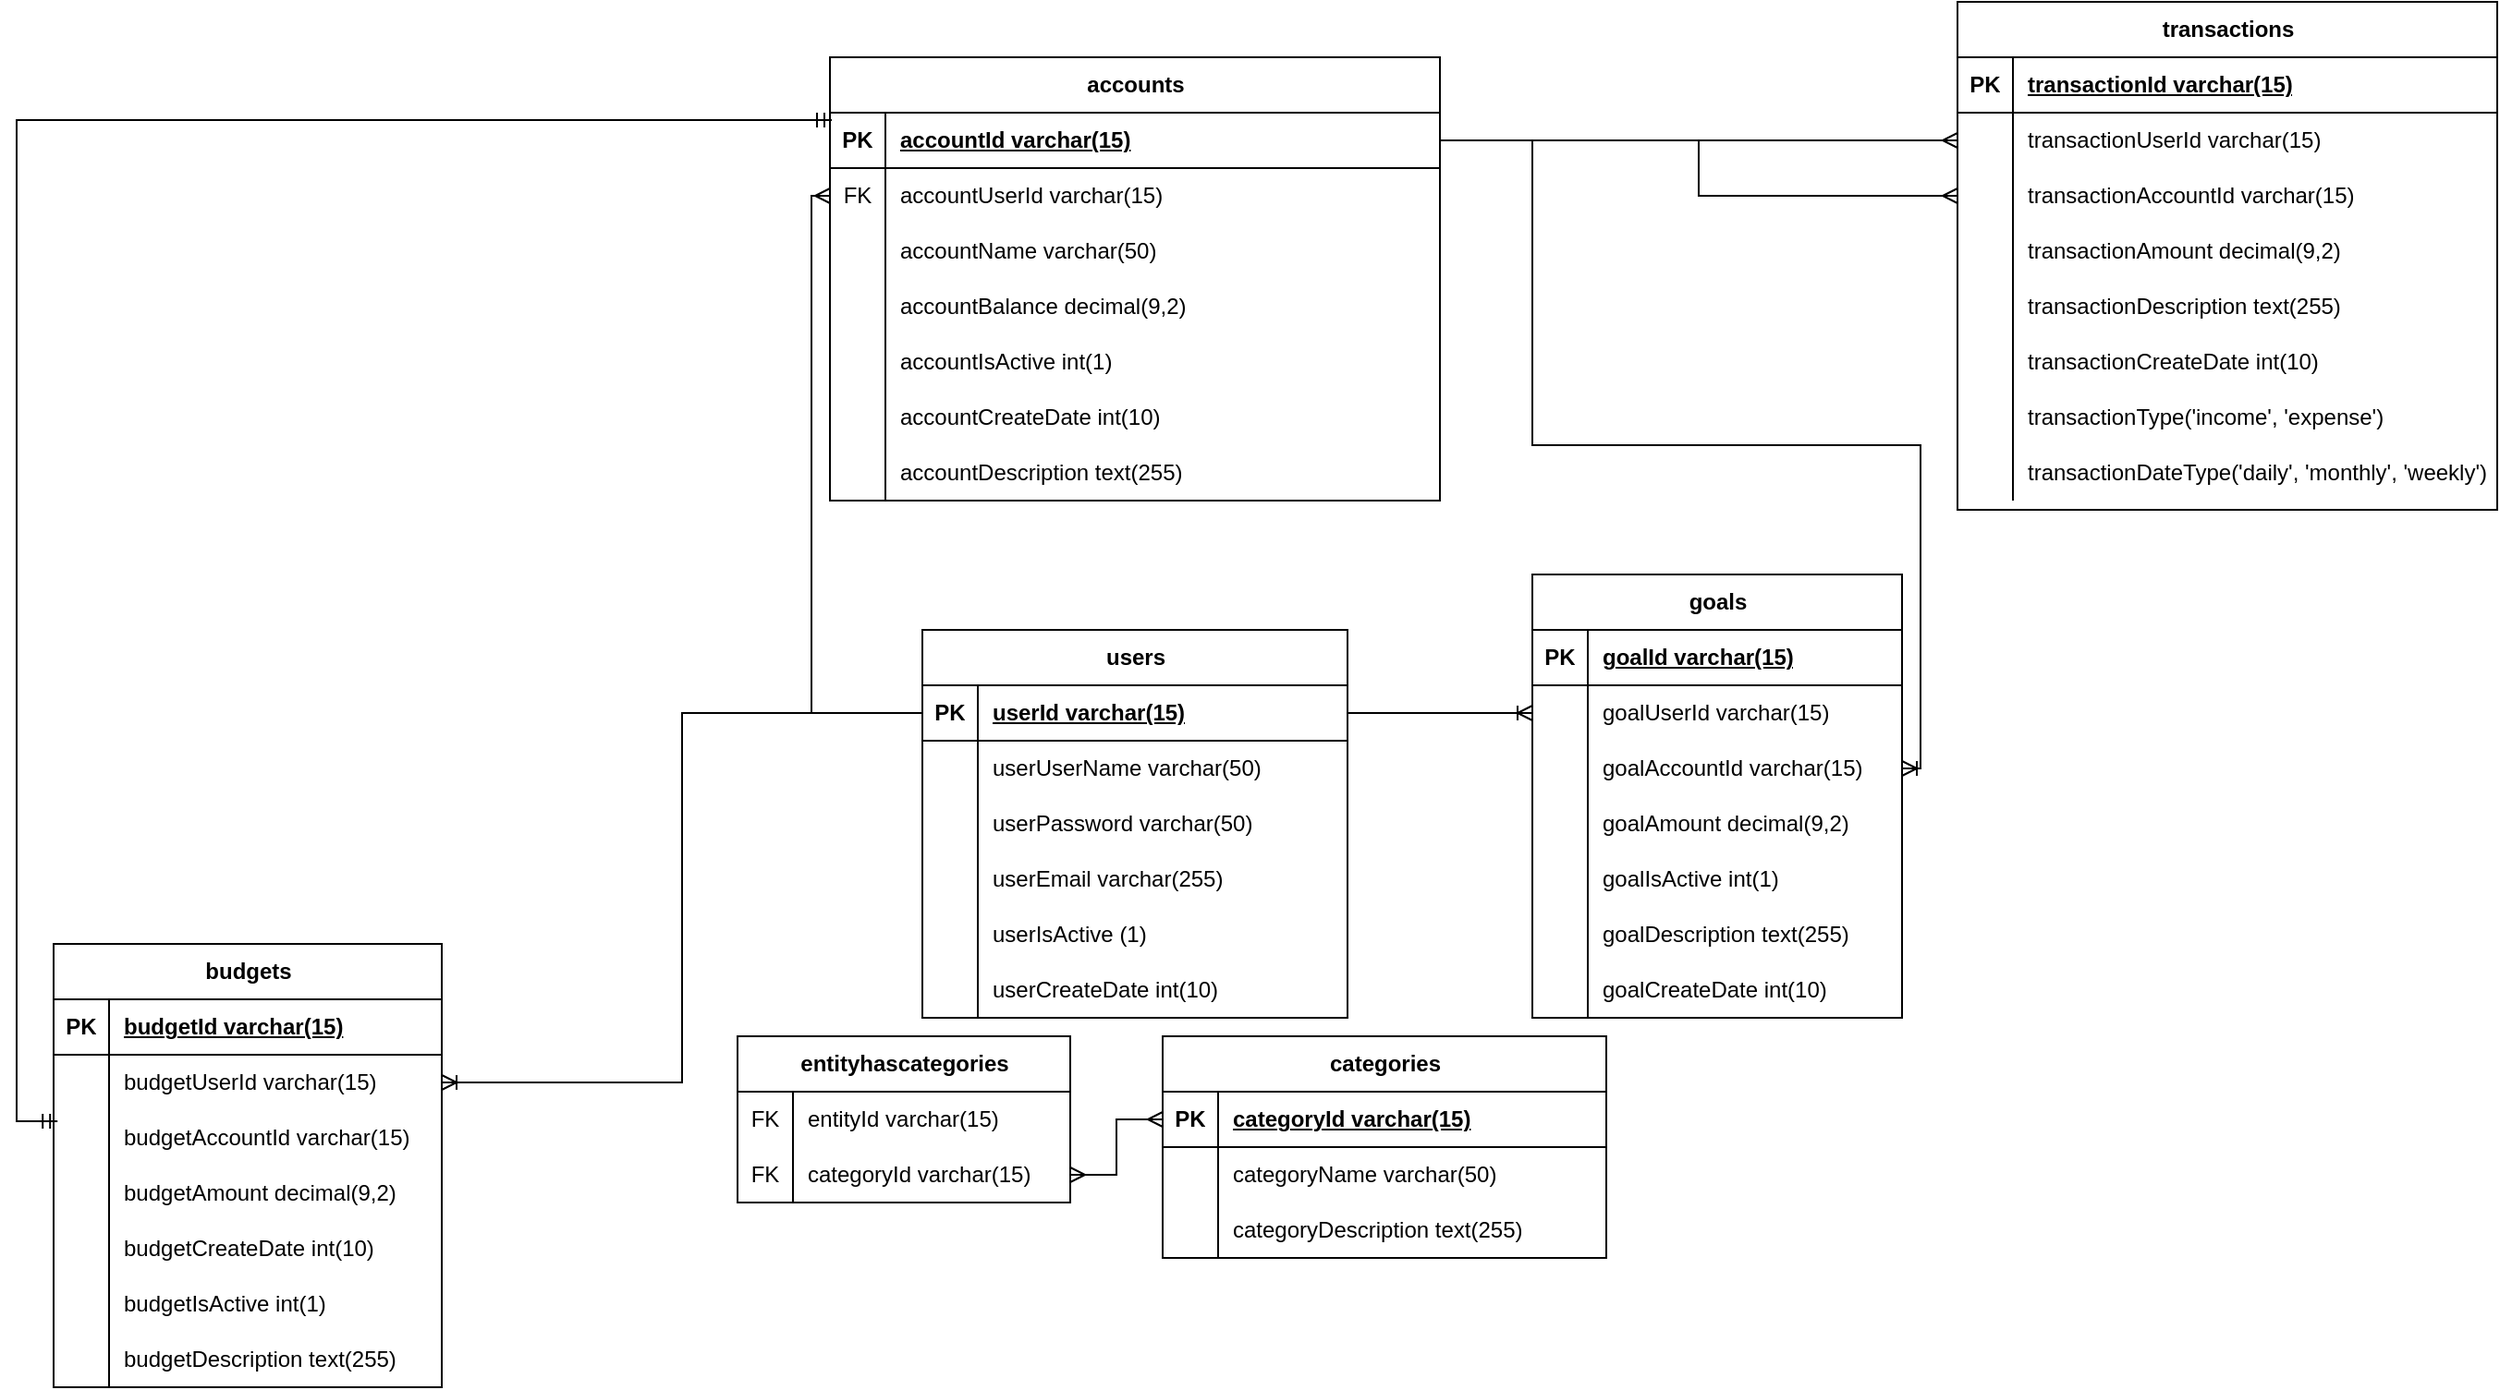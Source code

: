 <mxfile version="23.0.2" type="device">
  <diagram name="Page-1" id="NFfVPkfg3WspIjp5chch">
    <mxGraphModel dx="2524" dy="1944" grid="1" gridSize="10" guides="1" tooltips="1" connect="1" arrows="1" fold="1" page="1" pageScale="1" pageWidth="850" pageHeight="1100" math="0" shadow="0">
      <root>
        <mxCell id="0" />
        <mxCell id="1" parent="0" />
        <mxCell id="ps7p_dMLanbPdUKa7c9A-72" value="accounts" style="shape=table;startSize=30;container=1;collapsible=1;childLayout=tableLayout;fixedRows=1;rowLines=0;fontStyle=1;align=center;resizeLast=1;html=1;" parent="1" vertex="1">
          <mxGeometry x="130" y="-140" width="330" height="240" as="geometry" />
        </mxCell>
        <mxCell id="ps7p_dMLanbPdUKa7c9A-73" value="" style="shape=tableRow;horizontal=0;startSize=0;swimlaneHead=0;swimlaneBody=0;fillColor=none;collapsible=0;dropTarget=0;points=[[0,0.5],[1,0.5]];portConstraint=eastwest;top=0;left=0;right=0;bottom=1;" parent="ps7p_dMLanbPdUKa7c9A-72" vertex="1">
          <mxGeometry y="30" width="330" height="30" as="geometry" />
        </mxCell>
        <mxCell id="ps7p_dMLanbPdUKa7c9A-74" value="PK" style="shape=partialRectangle;connectable=0;fillColor=none;top=0;left=0;bottom=0;right=0;fontStyle=1;overflow=hidden;whiteSpace=wrap;html=1;" parent="ps7p_dMLanbPdUKa7c9A-73" vertex="1">
          <mxGeometry width="30" height="30" as="geometry">
            <mxRectangle width="30" height="30" as="alternateBounds" />
          </mxGeometry>
        </mxCell>
        <mxCell id="ps7p_dMLanbPdUKa7c9A-75" value="accountId varchar(15)" style="shape=partialRectangle;connectable=0;fillColor=none;top=0;left=0;bottom=0;right=0;align=left;spacingLeft=6;fontStyle=5;overflow=hidden;whiteSpace=wrap;html=1;" parent="ps7p_dMLanbPdUKa7c9A-73" vertex="1">
          <mxGeometry x="30" width="300" height="30" as="geometry">
            <mxRectangle width="300" height="30" as="alternateBounds" />
          </mxGeometry>
        </mxCell>
        <mxCell id="jUi3VwYQVoa_8vwCryRU-14" value="" style="shape=tableRow;horizontal=0;startSize=0;swimlaneHead=0;swimlaneBody=0;fillColor=none;collapsible=0;dropTarget=0;points=[[0,0.5],[1,0.5]];portConstraint=eastwest;top=0;left=0;right=0;bottom=0;" parent="ps7p_dMLanbPdUKa7c9A-72" vertex="1">
          <mxGeometry y="60" width="330" height="30" as="geometry" />
        </mxCell>
        <mxCell id="jUi3VwYQVoa_8vwCryRU-15" value="FK" style="shape=partialRectangle;connectable=0;fillColor=none;top=0;left=0;bottom=0;right=0;editable=1;overflow=hidden;whiteSpace=wrap;html=1;" parent="jUi3VwYQVoa_8vwCryRU-14" vertex="1">
          <mxGeometry width="30" height="30" as="geometry">
            <mxRectangle width="30" height="30" as="alternateBounds" />
          </mxGeometry>
        </mxCell>
        <mxCell id="jUi3VwYQVoa_8vwCryRU-16" value="accountUserId varchar(15)" style="shape=partialRectangle;connectable=0;fillColor=none;top=0;left=0;bottom=0;right=0;align=left;spacingLeft=6;overflow=hidden;whiteSpace=wrap;html=1;" parent="jUi3VwYQVoa_8vwCryRU-14" vertex="1">
          <mxGeometry x="30" width="300" height="30" as="geometry">
            <mxRectangle width="300" height="30" as="alternateBounds" />
          </mxGeometry>
        </mxCell>
        <mxCell id="ps7p_dMLanbPdUKa7c9A-76" value="" style="shape=tableRow;horizontal=0;startSize=0;swimlaneHead=0;swimlaneBody=0;fillColor=none;collapsible=0;dropTarget=0;points=[[0,0.5],[1,0.5]];portConstraint=eastwest;top=0;left=0;right=0;bottom=0;" parent="ps7p_dMLanbPdUKa7c9A-72" vertex="1">
          <mxGeometry y="90" width="330" height="30" as="geometry" />
        </mxCell>
        <mxCell id="ps7p_dMLanbPdUKa7c9A-77" value="" style="shape=partialRectangle;connectable=0;fillColor=none;top=0;left=0;bottom=0;right=0;editable=1;overflow=hidden;whiteSpace=wrap;html=1;" parent="ps7p_dMLanbPdUKa7c9A-76" vertex="1">
          <mxGeometry width="30" height="30" as="geometry">
            <mxRectangle width="30" height="30" as="alternateBounds" />
          </mxGeometry>
        </mxCell>
        <mxCell id="ps7p_dMLanbPdUKa7c9A-78" value="accountName varchar(50)" style="shape=partialRectangle;connectable=0;fillColor=none;top=0;left=0;bottom=0;right=0;align=left;spacingLeft=6;overflow=hidden;whiteSpace=wrap;html=1;" parent="ps7p_dMLanbPdUKa7c9A-76" vertex="1">
          <mxGeometry x="30" width="300" height="30" as="geometry">
            <mxRectangle width="300" height="30" as="alternateBounds" />
          </mxGeometry>
        </mxCell>
        <mxCell id="ps7p_dMLanbPdUKa7c9A-79" value="" style="shape=tableRow;horizontal=0;startSize=0;swimlaneHead=0;swimlaneBody=0;fillColor=none;collapsible=0;dropTarget=0;points=[[0,0.5],[1,0.5]];portConstraint=eastwest;top=0;left=0;right=0;bottom=0;" parent="ps7p_dMLanbPdUKa7c9A-72" vertex="1">
          <mxGeometry y="120" width="330" height="30" as="geometry" />
        </mxCell>
        <mxCell id="ps7p_dMLanbPdUKa7c9A-80" value="" style="shape=partialRectangle;connectable=0;fillColor=none;top=0;left=0;bottom=0;right=0;editable=1;overflow=hidden;whiteSpace=wrap;html=1;" parent="ps7p_dMLanbPdUKa7c9A-79" vertex="1">
          <mxGeometry width="30" height="30" as="geometry">
            <mxRectangle width="30" height="30" as="alternateBounds" />
          </mxGeometry>
        </mxCell>
        <mxCell id="ps7p_dMLanbPdUKa7c9A-81" value="accountBalance decimal(9,2)" style="shape=partialRectangle;connectable=0;fillColor=none;top=0;left=0;bottom=0;right=0;align=left;spacingLeft=6;overflow=hidden;whiteSpace=wrap;html=1;" parent="ps7p_dMLanbPdUKa7c9A-79" vertex="1">
          <mxGeometry x="30" width="300" height="30" as="geometry">
            <mxRectangle width="300" height="30" as="alternateBounds" />
          </mxGeometry>
        </mxCell>
        <mxCell id="ps7p_dMLanbPdUKa7c9A-128" value="" style="shape=tableRow;horizontal=0;startSize=0;swimlaneHead=0;swimlaneBody=0;fillColor=none;collapsible=0;dropTarget=0;points=[[0,0.5],[1,0.5]];portConstraint=eastwest;top=0;left=0;right=0;bottom=0;" parent="ps7p_dMLanbPdUKa7c9A-72" vertex="1">
          <mxGeometry y="150" width="330" height="30" as="geometry" />
        </mxCell>
        <mxCell id="ps7p_dMLanbPdUKa7c9A-129" value="" style="shape=partialRectangle;connectable=0;fillColor=none;top=0;left=0;bottom=0;right=0;editable=1;overflow=hidden;whiteSpace=wrap;html=1;" parent="ps7p_dMLanbPdUKa7c9A-128" vertex="1">
          <mxGeometry width="30" height="30" as="geometry">
            <mxRectangle width="30" height="30" as="alternateBounds" />
          </mxGeometry>
        </mxCell>
        <mxCell id="ps7p_dMLanbPdUKa7c9A-130" value="accountIsActive int(1)" style="shape=partialRectangle;connectable=0;fillColor=none;top=0;left=0;bottom=0;right=0;align=left;spacingLeft=6;overflow=hidden;whiteSpace=wrap;html=1;" parent="ps7p_dMLanbPdUKa7c9A-128" vertex="1">
          <mxGeometry x="30" width="300" height="30" as="geometry">
            <mxRectangle width="300" height="30" as="alternateBounds" />
          </mxGeometry>
        </mxCell>
        <mxCell id="ps7p_dMLanbPdUKa7c9A-131" value="" style="shape=tableRow;horizontal=0;startSize=0;swimlaneHead=0;swimlaneBody=0;fillColor=none;collapsible=0;dropTarget=0;points=[[0,0.5],[1,0.5]];portConstraint=eastwest;top=0;left=0;right=0;bottom=0;" parent="ps7p_dMLanbPdUKa7c9A-72" vertex="1">
          <mxGeometry y="180" width="330" height="30" as="geometry" />
        </mxCell>
        <mxCell id="ps7p_dMLanbPdUKa7c9A-132" value="" style="shape=partialRectangle;connectable=0;fillColor=none;top=0;left=0;bottom=0;right=0;editable=1;overflow=hidden;whiteSpace=wrap;html=1;" parent="ps7p_dMLanbPdUKa7c9A-131" vertex="1">
          <mxGeometry width="30" height="30" as="geometry">
            <mxRectangle width="30" height="30" as="alternateBounds" />
          </mxGeometry>
        </mxCell>
        <mxCell id="ps7p_dMLanbPdUKa7c9A-133" value="accountCreateDate int(10)" style="shape=partialRectangle;connectable=0;fillColor=none;top=0;left=0;bottom=0;right=0;align=left;spacingLeft=6;overflow=hidden;whiteSpace=wrap;html=1;" parent="ps7p_dMLanbPdUKa7c9A-131" vertex="1">
          <mxGeometry x="30" width="300" height="30" as="geometry">
            <mxRectangle width="300" height="30" as="alternateBounds" />
          </mxGeometry>
        </mxCell>
        <mxCell id="ps7p_dMLanbPdUKa7c9A-134" value="" style="shape=tableRow;horizontal=0;startSize=0;swimlaneHead=0;swimlaneBody=0;fillColor=none;collapsible=0;dropTarget=0;points=[[0,0.5],[1,0.5]];portConstraint=eastwest;top=0;left=0;right=0;bottom=0;" parent="ps7p_dMLanbPdUKa7c9A-72" vertex="1">
          <mxGeometry y="210" width="330" height="30" as="geometry" />
        </mxCell>
        <mxCell id="ps7p_dMLanbPdUKa7c9A-135" value="" style="shape=partialRectangle;connectable=0;fillColor=none;top=0;left=0;bottom=0;right=0;editable=1;overflow=hidden;whiteSpace=wrap;html=1;" parent="ps7p_dMLanbPdUKa7c9A-134" vertex="1">
          <mxGeometry width="30" height="30" as="geometry">
            <mxRectangle width="30" height="30" as="alternateBounds" />
          </mxGeometry>
        </mxCell>
        <mxCell id="ps7p_dMLanbPdUKa7c9A-136" value="accountDescription text(255)" style="shape=partialRectangle;connectable=0;fillColor=none;top=0;left=0;bottom=0;right=0;align=left;spacingLeft=6;overflow=hidden;whiteSpace=wrap;html=1;" parent="ps7p_dMLanbPdUKa7c9A-134" vertex="1">
          <mxGeometry x="30" width="300" height="30" as="geometry">
            <mxRectangle width="300" height="30" as="alternateBounds" />
          </mxGeometry>
        </mxCell>
        <mxCell id="ps7p_dMLanbPdUKa7c9A-91" value="transactions" style="shape=table;startSize=30;container=1;collapsible=1;childLayout=tableLayout;fixedRows=1;rowLines=0;fontStyle=1;align=center;resizeLast=1;html=1;" parent="1" vertex="1">
          <mxGeometry x="740" y="-170" width="292" height="275" as="geometry" />
        </mxCell>
        <mxCell id="ps7p_dMLanbPdUKa7c9A-92" value="" style="shape=tableRow;horizontal=0;startSize=0;swimlaneHead=0;swimlaneBody=0;fillColor=none;collapsible=0;dropTarget=0;points=[[0,0.5],[1,0.5]];portConstraint=eastwest;top=0;left=0;right=0;bottom=1;" parent="ps7p_dMLanbPdUKa7c9A-91" vertex="1">
          <mxGeometry y="30" width="292" height="30" as="geometry" />
        </mxCell>
        <mxCell id="ps7p_dMLanbPdUKa7c9A-93" value="PK" style="shape=partialRectangle;connectable=0;fillColor=none;top=0;left=0;bottom=0;right=0;fontStyle=1;overflow=hidden;whiteSpace=wrap;html=1;" parent="ps7p_dMLanbPdUKa7c9A-92" vertex="1">
          <mxGeometry width="30" height="30" as="geometry">
            <mxRectangle width="30" height="30" as="alternateBounds" />
          </mxGeometry>
        </mxCell>
        <mxCell id="ps7p_dMLanbPdUKa7c9A-94" value="transactionId varchar(15)" style="shape=partialRectangle;connectable=0;fillColor=none;top=0;left=0;bottom=0;right=0;align=left;spacingLeft=6;fontStyle=5;overflow=hidden;whiteSpace=wrap;html=1;" parent="ps7p_dMLanbPdUKa7c9A-92" vertex="1">
          <mxGeometry x="30" width="262" height="30" as="geometry">
            <mxRectangle width="262" height="30" as="alternateBounds" />
          </mxGeometry>
        </mxCell>
        <mxCell id="ps7p_dMLanbPdUKa7c9A-95" value="" style="shape=tableRow;horizontal=0;startSize=0;swimlaneHead=0;swimlaneBody=0;fillColor=none;collapsible=0;dropTarget=0;points=[[0,0.5],[1,0.5]];portConstraint=eastwest;top=0;left=0;right=0;bottom=0;" parent="ps7p_dMLanbPdUKa7c9A-91" vertex="1">
          <mxGeometry y="60" width="292" height="30" as="geometry" />
        </mxCell>
        <mxCell id="ps7p_dMLanbPdUKa7c9A-96" value="" style="shape=partialRectangle;connectable=0;fillColor=none;top=0;left=0;bottom=0;right=0;editable=1;overflow=hidden;whiteSpace=wrap;html=1;" parent="ps7p_dMLanbPdUKa7c9A-95" vertex="1">
          <mxGeometry width="30" height="30" as="geometry">
            <mxRectangle width="30" height="30" as="alternateBounds" />
          </mxGeometry>
        </mxCell>
        <mxCell id="ps7p_dMLanbPdUKa7c9A-97" value="transactionUserId varchar(15)" style="shape=partialRectangle;connectable=0;fillColor=none;top=0;left=0;bottom=0;right=0;align=left;spacingLeft=6;overflow=hidden;whiteSpace=wrap;html=1;" parent="ps7p_dMLanbPdUKa7c9A-95" vertex="1">
          <mxGeometry x="30" width="262" height="30" as="geometry">
            <mxRectangle width="262" height="30" as="alternateBounds" />
          </mxGeometry>
        </mxCell>
        <mxCell id="dwCNZ2BF6csvc88I9Wvq-50" value="" style="shape=tableRow;horizontal=0;startSize=0;swimlaneHead=0;swimlaneBody=0;fillColor=none;collapsible=0;dropTarget=0;points=[[0,0.5],[1,0.5]];portConstraint=eastwest;top=0;left=0;right=0;bottom=0;" parent="ps7p_dMLanbPdUKa7c9A-91" vertex="1">
          <mxGeometry y="90" width="292" height="30" as="geometry" />
        </mxCell>
        <mxCell id="dwCNZ2BF6csvc88I9Wvq-51" value="" style="shape=partialRectangle;connectable=0;fillColor=none;top=0;left=0;bottom=0;right=0;editable=1;overflow=hidden;whiteSpace=wrap;html=1;" parent="dwCNZ2BF6csvc88I9Wvq-50" vertex="1">
          <mxGeometry width="30" height="30" as="geometry">
            <mxRectangle width="30" height="30" as="alternateBounds" />
          </mxGeometry>
        </mxCell>
        <mxCell id="dwCNZ2BF6csvc88I9Wvq-52" value="transactionAccountId varchar(15)" style="shape=partialRectangle;connectable=0;fillColor=none;top=0;left=0;bottom=0;right=0;align=left;spacingLeft=6;overflow=hidden;whiteSpace=wrap;html=1;" parent="dwCNZ2BF6csvc88I9Wvq-50" vertex="1">
          <mxGeometry x="30" width="262" height="30" as="geometry">
            <mxRectangle width="262" height="30" as="alternateBounds" />
          </mxGeometry>
        </mxCell>
        <mxCell id="ps7p_dMLanbPdUKa7c9A-98" value="" style="shape=tableRow;horizontal=0;startSize=0;swimlaneHead=0;swimlaneBody=0;fillColor=none;collapsible=0;dropTarget=0;points=[[0,0.5],[1,0.5]];portConstraint=eastwest;top=0;left=0;right=0;bottom=0;" parent="ps7p_dMLanbPdUKa7c9A-91" vertex="1">
          <mxGeometry y="120" width="292" height="30" as="geometry" />
        </mxCell>
        <mxCell id="ps7p_dMLanbPdUKa7c9A-99" value="" style="shape=partialRectangle;connectable=0;fillColor=none;top=0;left=0;bottom=0;right=0;editable=1;overflow=hidden;whiteSpace=wrap;html=1;" parent="ps7p_dMLanbPdUKa7c9A-98" vertex="1">
          <mxGeometry width="30" height="30" as="geometry">
            <mxRectangle width="30" height="30" as="alternateBounds" />
          </mxGeometry>
        </mxCell>
        <mxCell id="ps7p_dMLanbPdUKa7c9A-100" value="transactionAmount decimal(9,2)" style="shape=partialRectangle;connectable=0;fillColor=none;top=0;left=0;bottom=0;right=0;align=left;spacingLeft=6;overflow=hidden;whiteSpace=wrap;html=1;" parent="ps7p_dMLanbPdUKa7c9A-98" vertex="1">
          <mxGeometry x="30" width="262" height="30" as="geometry">
            <mxRectangle width="262" height="30" as="alternateBounds" />
          </mxGeometry>
        </mxCell>
        <mxCell id="ps7p_dMLanbPdUKa7c9A-104" value="" style="shape=tableRow;horizontal=0;startSize=0;swimlaneHead=0;swimlaneBody=0;fillColor=none;collapsible=0;dropTarget=0;points=[[0,0.5],[1,0.5]];portConstraint=eastwest;top=0;left=0;right=0;bottom=0;" parent="ps7p_dMLanbPdUKa7c9A-91" vertex="1">
          <mxGeometry y="150" width="292" height="30" as="geometry" />
        </mxCell>
        <mxCell id="ps7p_dMLanbPdUKa7c9A-105" value="" style="shape=partialRectangle;connectable=0;fillColor=none;top=0;left=0;bottom=0;right=0;editable=1;overflow=hidden;whiteSpace=wrap;html=1;" parent="ps7p_dMLanbPdUKa7c9A-104" vertex="1">
          <mxGeometry width="30" height="30" as="geometry">
            <mxRectangle width="30" height="30" as="alternateBounds" />
          </mxGeometry>
        </mxCell>
        <mxCell id="ps7p_dMLanbPdUKa7c9A-106" value="transactionDescription text(255)" style="shape=partialRectangle;connectable=0;fillColor=none;top=0;left=0;bottom=0;right=0;align=left;spacingLeft=6;overflow=hidden;whiteSpace=wrap;html=1;" parent="ps7p_dMLanbPdUKa7c9A-104" vertex="1">
          <mxGeometry x="30" width="262" height="30" as="geometry">
            <mxRectangle width="262" height="30" as="alternateBounds" />
          </mxGeometry>
        </mxCell>
        <mxCell id="ps7p_dMLanbPdUKa7c9A-107" value="" style="shape=tableRow;horizontal=0;startSize=0;swimlaneHead=0;swimlaneBody=0;fillColor=none;collapsible=0;dropTarget=0;points=[[0,0.5],[1,0.5]];portConstraint=eastwest;top=0;left=0;right=0;bottom=0;" parent="ps7p_dMLanbPdUKa7c9A-91" vertex="1">
          <mxGeometry y="180" width="292" height="30" as="geometry" />
        </mxCell>
        <mxCell id="ps7p_dMLanbPdUKa7c9A-108" value="" style="shape=partialRectangle;connectable=0;fillColor=none;top=0;left=0;bottom=0;right=0;editable=1;overflow=hidden;whiteSpace=wrap;html=1;" parent="ps7p_dMLanbPdUKa7c9A-107" vertex="1">
          <mxGeometry width="30" height="30" as="geometry">
            <mxRectangle width="30" height="30" as="alternateBounds" />
          </mxGeometry>
        </mxCell>
        <mxCell id="ps7p_dMLanbPdUKa7c9A-109" value="transactionCreateDate int(10)" style="shape=partialRectangle;connectable=0;fillColor=none;top=0;left=0;bottom=0;right=0;align=left;spacingLeft=6;overflow=hidden;whiteSpace=wrap;html=1;" parent="ps7p_dMLanbPdUKa7c9A-107" vertex="1">
          <mxGeometry x="30" width="262" height="30" as="geometry">
            <mxRectangle width="262" height="30" as="alternateBounds" />
          </mxGeometry>
        </mxCell>
        <mxCell id="3oDdjwrBr7l67XCwkS1e-18" value="" style="shape=tableRow;horizontal=0;startSize=0;swimlaneHead=0;swimlaneBody=0;fillColor=none;collapsible=0;dropTarget=0;points=[[0,0.5],[1,0.5]];portConstraint=eastwest;top=0;left=0;right=0;bottom=0;" parent="ps7p_dMLanbPdUKa7c9A-91" vertex="1">
          <mxGeometry y="210" width="292" height="30" as="geometry" />
        </mxCell>
        <mxCell id="3oDdjwrBr7l67XCwkS1e-19" value="" style="shape=partialRectangle;connectable=0;fillColor=none;top=0;left=0;bottom=0;right=0;editable=1;overflow=hidden;whiteSpace=wrap;html=1;" parent="3oDdjwrBr7l67XCwkS1e-18" vertex="1">
          <mxGeometry width="30" height="30" as="geometry">
            <mxRectangle width="30" height="30" as="alternateBounds" />
          </mxGeometry>
        </mxCell>
        <mxCell id="3oDdjwrBr7l67XCwkS1e-20" value="transactionType(&#39;income&#39;, &#39;expense&#39;)" style="shape=partialRectangle;connectable=0;fillColor=none;top=0;left=0;bottom=0;right=0;align=left;spacingLeft=6;overflow=hidden;whiteSpace=wrap;html=1;" parent="3oDdjwrBr7l67XCwkS1e-18" vertex="1">
          <mxGeometry x="30" width="262" height="30" as="geometry">
            <mxRectangle width="262" height="30" as="alternateBounds" />
          </mxGeometry>
        </mxCell>
        <mxCell id="3oDdjwrBr7l67XCwkS1e-21" value="" style="shape=tableRow;horizontal=0;startSize=0;swimlaneHead=0;swimlaneBody=0;fillColor=none;collapsible=0;dropTarget=0;points=[[0,0.5],[1,0.5]];portConstraint=eastwest;top=0;left=0;right=0;bottom=0;" parent="ps7p_dMLanbPdUKa7c9A-91" vertex="1">
          <mxGeometry y="240" width="292" height="30" as="geometry" />
        </mxCell>
        <mxCell id="3oDdjwrBr7l67XCwkS1e-22" value="" style="shape=partialRectangle;connectable=0;fillColor=none;top=0;left=0;bottom=0;right=0;editable=1;overflow=hidden;whiteSpace=wrap;html=1;" parent="3oDdjwrBr7l67XCwkS1e-21" vertex="1">
          <mxGeometry width="30" height="30" as="geometry">
            <mxRectangle width="30" height="30" as="alternateBounds" />
          </mxGeometry>
        </mxCell>
        <mxCell id="3oDdjwrBr7l67XCwkS1e-23" value="transactionDateType(&#39;daily&#39;, &#39;monthly&#39;, &#39;weekly&#39;)" style="shape=partialRectangle;connectable=0;fillColor=none;top=0;left=0;bottom=0;right=0;align=left;spacingLeft=6;overflow=hidden;whiteSpace=wrap;html=1;" parent="3oDdjwrBr7l67XCwkS1e-21" vertex="1">
          <mxGeometry x="30" width="262" height="30" as="geometry">
            <mxRectangle width="262" height="30" as="alternateBounds" />
          </mxGeometry>
        </mxCell>
        <mxCell id="ps7p_dMLanbPdUKa7c9A-148" value="" style="edgeStyle=orthogonalEdgeStyle;fontSize=12;html=1;endArrow=ERmany;rounded=0;exitX=1;exitY=0.5;exitDx=0;exitDy=0;entryX=0;entryY=0.5;entryDx=0;entryDy=0;" parent="1" source="ps7p_dMLanbPdUKa7c9A-73" target="ps7p_dMLanbPdUKa7c9A-95" edge="1">
          <mxGeometry width="100" height="100" relative="1" as="geometry">
            <mxPoint x="110" y="1060" as="sourcePoint" />
            <mxPoint x="210" y="960" as="targetPoint" />
          </mxGeometry>
        </mxCell>
        <mxCell id="jUi3VwYQVoa_8vwCryRU-1" value="users" style="shape=table;startSize=30;container=1;collapsible=1;childLayout=tableLayout;fixedRows=1;rowLines=0;fontStyle=1;align=center;resizeLast=1;html=1;" parent="1" vertex="1">
          <mxGeometry x="180" y="170" width="230" height="210" as="geometry" />
        </mxCell>
        <mxCell id="jUi3VwYQVoa_8vwCryRU-2" value="" style="shape=tableRow;horizontal=0;startSize=0;swimlaneHead=0;swimlaneBody=0;fillColor=none;collapsible=0;dropTarget=0;points=[[0,0.5],[1,0.5]];portConstraint=eastwest;top=0;left=0;right=0;bottom=1;" parent="jUi3VwYQVoa_8vwCryRU-1" vertex="1">
          <mxGeometry y="30" width="230" height="30" as="geometry" />
        </mxCell>
        <mxCell id="jUi3VwYQVoa_8vwCryRU-3" value="PK" style="shape=partialRectangle;connectable=0;fillColor=none;top=0;left=0;bottom=0;right=0;fontStyle=1;overflow=hidden;whiteSpace=wrap;html=1;" parent="jUi3VwYQVoa_8vwCryRU-2" vertex="1">
          <mxGeometry width="30" height="30" as="geometry">
            <mxRectangle width="30" height="30" as="alternateBounds" />
          </mxGeometry>
        </mxCell>
        <mxCell id="jUi3VwYQVoa_8vwCryRU-4" value="userId varchar(15)" style="shape=partialRectangle;connectable=0;fillColor=none;top=0;left=0;bottom=0;right=0;align=left;spacingLeft=6;fontStyle=5;overflow=hidden;whiteSpace=wrap;html=1;" parent="jUi3VwYQVoa_8vwCryRU-2" vertex="1">
          <mxGeometry x="30" width="200" height="30" as="geometry">
            <mxRectangle width="200" height="30" as="alternateBounds" />
          </mxGeometry>
        </mxCell>
        <mxCell id="jUi3VwYQVoa_8vwCryRU-5" value="" style="shape=tableRow;horizontal=0;startSize=0;swimlaneHead=0;swimlaneBody=0;fillColor=none;collapsible=0;dropTarget=0;points=[[0,0.5],[1,0.5]];portConstraint=eastwest;top=0;left=0;right=0;bottom=0;" parent="jUi3VwYQVoa_8vwCryRU-1" vertex="1">
          <mxGeometry y="60" width="230" height="30" as="geometry" />
        </mxCell>
        <mxCell id="jUi3VwYQVoa_8vwCryRU-6" value="" style="shape=partialRectangle;connectable=0;fillColor=none;top=0;left=0;bottom=0;right=0;editable=1;overflow=hidden;whiteSpace=wrap;html=1;" parent="jUi3VwYQVoa_8vwCryRU-5" vertex="1">
          <mxGeometry width="30" height="30" as="geometry">
            <mxRectangle width="30" height="30" as="alternateBounds" />
          </mxGeometry>
        </mxCell>
        <mxCell id="jUi3VwYQVoa_8vwCryRU-7" value="userUserName varchar(50)" style="shape=partialRectangle;connectable=0;fillColor=none;top=0;left=0;bottom=0;right=0;align=left;spacingLeft=6;overflow=hidden;whiteSpace=wrap;html=1;" parent="jUi3VwYQVoa_8vwCryRU-5" vertex="1">
          <mxGeometry x="30" width="200" height="30" as="geometry">
            <mxRectangle width="200" height="30" as="alternateBounds" />
          </mxGeometry>
        </mxCell>
        <mxCell id="jUi3VwYQVoa_8vwCryRU-8" value="" style="shape=tableRow;horizontal=0;startSize=0;swimlaneHead=0;swimlaneBody=0;fillColor=none;collapsible=0;dropTarget=0;points=[[0,0.5],[1,0.5]];portConstraint=eastwest;top=0;left=0;right=0;bottom=0;" parent="jUi3VwYQVoa_8vwCryRU-1" vertex="1">
          <mxGeometry y="90" width="230" height="30" as="geometry" />
        </mxCell>
        <mxCell id="jUi3VwYQVoa_8vwCryRU-9" value="" style="shape=partialRectangle;connectable=0;fillColor=none;top=0;left=0;bottom=0;right=0;editable=1;overflow=hidden;whiteSpace=wrap;html=1;" parent="jUi3VwYQVoa_8vwCryRU-8" vertex="1">
          <mxGeometry width="30" height="30" as="geometry">
            <mxRectangle width="30" height="30" as="alternateBounds" />
          </mxGeometry>
        </mxCell>
        <mxCell id="jUi3VwYQVoa_8vwCryRU-10" value="userPassword varchar(50)" style="shape=partialRectangle;connectable=0;fillColor=none;top=0;left=0;bottom=0;right=0;align=left;spacingLeft=6;overflow=hidden;whiteSpace=wrap;html=1;" parent="jUi3VwYQVoa_8vwCryRU-8" vertex="1">
          <mxGeometry x="30" width="200" height="30" as="geometry">
            <mxRectangle width="200" height="30" as="alternateBounds" />
          </mxGeometry>
        </mxCell>
        <mxCell id="jUi3VwYQVoa_8vwCryRU-11" value="" style="shape=tableRow;horizontal=0;startSize=0;swimlaneHead=0;swimlaneBody=0;fillColor=none;collapsible=0;dropTarget=0;points=[[0,0.5],[1,0.5]];portConstraint=eastwest;top=0;left=0;right=0;bottom=0;" parent="jUi3VwYQVoa_8vwCryRU-1" vertex="1">
          <mxGeometry y="120" width="230" height="30" as="geometry" />
        </mxCell>
        <mxCell id="jUi3VwYQVoa_8vwCryRU-12" value="" style="shape=partialRectangle;connectable=0;fillColor=none;top=0;left=0;bottom=0;right=0;editable=1;overflow=hidden;whiteSpace=wrap;html=1;" parent="jUi3VwYQVoa_8vwCryRU-11" vertex="1">
          <mxGeometry width="30" height="30" as="geometry">
            <mxRectangle width="30" height="30" as="alternateBounds" />
          </mxGeometry>
        </mxCell>
        <mxCell id="jUi3VwYQVoa_8vwCryRU-13" value="userEmail varchar(255)" style="shape=partialRectangle;connectable=0;fillColor=none;top=0;left=0;bottom=0;right=0;align=left;spacingLeft=6;overflow=hidden;whiteSpace=wrap;html=1;" parent="jUi3VwYQVoa_8vwCryRU-11" vertex="1">
          <mxGeometry x="30" width="200" height="30" as="geometry">
            <mxRectangle width="200" height="30" as="alternateBounds" />
          </mxGeometry>
        </mxCell>
        <mxCell id="jUi3VwYQVoa_8vwCryRU-18" value="" style="shape=tableRow;horizontal=0;startSize=0;swimlaneHead=0;swimlaneBody=0;fillColor=none;collapsible=0;dropTarget=0;points=[[0,0.5],[1,0.5]];portConstraint=eastwest;top=0;left=0;right=0;bottom=0;" parent="jUi3VwYQVoa_8vwCryRU-1" vertex="1">
          <mxGeometry y="150" width="230" height="30" as="geometry" />
        </mxCell>
        <mxCell id="jUi3VwYQVoa_8vwCryRU-19" value="" style="shape=partialRectangle;connectable=0;fillColor=none;top=0;left=0;bottom=0;right=0;editable=1;overflow=hidden;whiteSpace=wrap;html=1;" parent="jUi3VwYQVoa_8vwCryRU-18" vertex="1">
          <mxGeometry width="30" height="30" as="geometry">
            <mxRectangle width="30" height="30" as="alternateBounds" />
          </mxGeometry>
        </mxCell>
        <mxCell id="jUi3VwYQVoa_8vwCryRU-20" value="userIsActive (1)" style="shape=partialRectangle;connectable=0;fillColor=none;top=0;left=0;bottom=0;right=0;align=left;spacingLeft=6;overflow=hidden;whiteSpace=wrap;html=1;" parent="jUi3VwYQVoa_8vwCryRU-18" vertex="1">
          <mxGeometry x="30" width="200" height="30" as="geometry">
            <mxRectangle width="200" height="30" as="alternateBounds" />
          </mxGeometry>
        </mxCell>
        <mxCell id="jUi3VwYQVoa_8vwCryRU-21" value="" style="shape=tableRow;horizontal=0;startSize=0;swimlaneHead=0;swimlaneBody=0;fillColor=none;collapsible=0;dropTarget=0;points=[[0,0.5],[1,0.5]];portConstraint=eastwest;top=0;left=0;right=0;bottom=0;" parent="jUi3VwYQVoa_8vwCryRU-1" vertex="1">
          <mxGeometry y="180" width="230" height="30" as="geometry" />
        </mxCell>
        <mxCell id="jUi3VwYQVoa_8vwCryRU-22" value="" style="shape=partialRectangle;connectable=0;fillColor=none;top=0;left=0;bottom=0;right=0;editable=1;overflow=hidden;whiteSpace=wrap;html=1;" parent="jUi3VwYQVoa_8vwCryRU-21" vertex="1">
          <mxGeometry width="30" height="30" as="geometry">
            <mxRectangle width="30" height="30" as="alternateBounds" />
          </mxGeometry>
        </mxCell>
        <mxCell id="jUi3VwYQVoa_8vwCryRU-23" value="userCreateDate int(10)" style="shape=partialRectangle;connectable=0;fillColor=none;top=0;left=0;bottom=0;right=0;align=left;spacingLeft=6;overflow=hidden;whiteSpace=wrap;html=1;" parent="jUi3VwYQVoa_8vwCryRU-21" vertex="1">
          <mxGeometry x="30" width="200" height="30" as="geometry">
            <mxRectangle width="200" height="30" as="alternateBounds" />
          </mxGeometry>
        </mxCell>
        <mxCell id="jUi3VwYQVoa_8vwCryRU-17" value="" style="edgeStyle=orthogonalEdgeStyle;fontSize=12;html=1;endArrow=ERmany;rounded=0;exitX=0;exitY=0.5;exitDx=0;exitDy=0;entryX=0;entryY=0.5;entryDx=0;entryDy=0;" parent="1" source="jUi3VwYQVoa_8vwCryRU-2" target="jUi3VwYQVoa_8vwCryRU-14" edge="1">
          <mxGeometry width="100" height="100" relative="1" as="geometry">
            <mxPoint x="-200" y="690" as="sourcePoint" />
            <mxPoint x="-100" y="590" as="targetPoint" />
          </mxGeometry>
        </mxCell>
        <mxCell id="3oDdjwrBr7l67XCwkS1e-1" value="categories" style="shape=table;startSize=30;container=1;collapsible=1;childLayout=tableLayout;fixedRows=1;rowLines=0;fontStyle=1;align=center;resizeLast=1;html=1;" parent="1" vertex="1">
          <mxGeometry x="310" y="390" width="240" height="120" as="geometry" />
        </mxCell>
        <mxCell id="3oDdjwrBr7l67XCwkS1e-2" value="" style="shape=tableRow;horizontal=0;startSize=0;swimlaneHead=0;swimlaneBody=0;fillColor=none;collapsible=0;dropTarget=0;points=[[0,0.5],[1,0.5]];portConstraint=eastwest;top=0;left=0;right=0;bottom=1;" parent="3oDdjwrBr7l67XCwkS1e-1" vertex="1">
          <mxGeometry y="30" width="240" height="30" as="geometry" />
        </mxCell>
        <mxCell id="3oDdjwrBr7l67XCwkS1e-3" value="PK" style="shape=partialRectangle;connectable=0;fillColor=none;top=0;left=0;bottom=0;right=0;fontStyle=1;overflow=hidden;whiteSpace=wrap;html=1;" parent="3oDdjwrBr7l67XCwkS1e-2" vertex="1">
          <mxGeometry width="30" height="30" as="geometry">
            <mxRectangle width="30" height="30" as="alternateBounds" />
          </mxGeometry>
        </mxCell>
        <mxCell id="3oDdjwrBr7l67XCwkS1e-4" value="categoryId varchar(15)" style="shape=partialRectangle;connectable=0;fillColor=none;top=0;left=0;bottom=0;right=0;align=left;spacingLeft=6;fontStyle=5;overflow=hidden;whiteSpace=wrap;html=1;" parent="3oDdjwrBr7l67XCwkS1e-2" vertex="1">
          <mxGeometry x="30" width="210" height="30" as="geometry">
            <mxRectangle width="210" height="30" as="alternateBounds" />
          </mxGeometry>
        </mxCell>
        <mxCell id="3oDdjwrBr7l67XCwkS1e-5" value="" style="shape=tableRow;horizontal=0;startSize=0;swimlaneHead=0;swimlaneBody=0;fillColor=none;collapsible=0;dropTarget=0;points=[[0,0.5],[1,0.5]];portConstraint=eastwest;top=0;left=0;right=0;bottom=0;" parent="3oDdjwrBr7l67XCwkS1e-1" vertex="1">
          <mxGeometry y="60" width="240" height="30" as="geometry" />
        </mxCell>
        <mxCell id="3oDdjwrBr7l67XCwkS1e-6" value="" style="shape=partialRectangle;connectable=0;fillColor=none;top=0;left=0;bottom=0;right=0;editable=1;overflow=hidden;whiteSpace=wrap;html=1;" parent="3oDdjwrBr7l67XCwkS1e-5" vertex="1">
          <mxGeometry width="30" height="30" as="geometry">
            <mxRectangle width="30" height="30" as="alternateBounds" />
          </mxGeometry>
        </mxCell>
        <mxCell id="3oDdjwrBr7l67XCwkS1e-7" value="categoryName varchar(50)" style="shape=partialRectangle;connectable=0;fillColor=none;top=0;left=0;bottom=0;right=0;align=left;spacingLeft=6;overflow=hidden;whiteSpace=wrap;html=1;" parent="3oDdjwrBr7l67XCwkS1e-5" vertex="1">
          <mxGeometry x="30" width="210" height="30" as="geometry">
            <mxRectangle width="210" height="30" as="alternateBounds" />
          </mxGeometry>
        </mxCell>
        <mxCell id="3oDdjwrBr7l67XCwkS1e-8" value="" style="shape=tableRow;horizontal=0;startSize=0;swimlaneHead=0;swimlaneBody=0;fillColor=none;collapsible=0;dropTarget=0;points=[[0,0.5],[1,0.5]];portConstraint=eastwest;top=0;left=0;right=0;bottom=0;" parent="3oDdjwrBr7l67XCwkS1e-1" vertex="1">
          <mxGeometry y="90" width="240" height="30" as="geometry" />
        </mxCell>
        <mxCell id="3oDdjwrBr7l67XCwkS1e-9" value="" style="shape=partialRectangle;connectable=0;fillColor=none;top=0;left=0;bottom=0;right=0;editable=1;overflow=hidden;whiteSpace=wrap;html=1;" parent="3oDdjwrBr7l67XCwkS1e-8" vertex="1">
          <mxGeometry width="30" height="30" as="geometry">
            <mxRectangle width="30" height="30" as="alternateBounds" />
          </mxGeometry>
        </mxCell>
        <mxCell id="3oDdjwrBr7l67XCwkS1e-10" value="categoryDescription text(255)" style="shape=partialRectangle;connectable=0;fillColor=none;top=0;left=0;bottom=0;right=0;align=left;spacingLeft=6;overflow=hidden;whiteSpace=wrap;html=1;" parent="3oDdjwrBr7l67XCwkS1e-8" vertex="1">
          <mxGeometry x="30" width="210" height="30" as="geometry">
            <mxRectangle width="210" height="30" as="alternateBounds" />
          </mxGeometry>
        </mxCell>
        <mxCell id="dwCNZ2BF6csvc88I9Wvq-1" value="budgets" style="shape=table;startSize=30;container=1;collapsible=1;childLayout=tableLayout;fixedRows=1;rowLines=0;fontStyle=1;align=center;resizeLast=1;html=1;" parent="1" vertex="1">
          <mxGeometry x="-290" y="340" width="210" height="240" as="geometry" />
        </mxCell>
        <mxCell id="dwCNZ2BF6csvc88I9Wvq-2" value="" style="shape=tableRow;horizontal=0;startSize=0;swimlaneHead=0;swimlaneBody=0;fillColor=none;collapsible=0;dropTarget=0;points=[[0,0.5],[1,0.5]];portConstraint=eastwest;top=0;left=0;right=0;bottom=1;" parent="dwCNZ2BF6csvc88I9Wvq-1" vertex="1">
          <mxGeometry y="30" width="210" height="30" as="geometry" />
        </mxCell>
        <mxCell id="dwCNZ2BF6csvc88I9Wvq-3" value="PK" style="shape=partialRectangle;connectable=0;fillColor=none;top=0;left=0;bottom=0;right=0;fontStyle=1;overflow=hidden;whiteSpace=wrap;html=1;" parent="dwCNZ2BF6csvc88I9Wvq-2" vertex="1">
          <mxGeometry width="30" height="30" as="geometry">
            <mxRectangle width="30" height="30" as="alternateBounds" />
          </mxGeometry>
        </mxCell>
        <mxCell id="dwCNZ2BF6csvc88I9Wvq-4" value="budgetId varchar(15)" style="shape=partialRectangle;connectable=0;fillColor=none;top=0;left=0;bottom=0;right=0;align=left;spacingLeft=6;fontStyle=5;overflow=hidden;whiteSpace=wrap;html=1;" parent="dwCNZ2BF6csvc88I9Wvq-2" vertex="1">
          <mxGeometry x="30" width="180" height="30" as="geometry">
            <mxRectangle width="180" height="30" as="alternateBounds" />
          </mxGeometry>
        </mxCell>
        <mxCell id="dwCNZ2BF6csvc88I9Wvq-46" value="" style="shape=tableRow;horizontal=0;startSize=0;swimlaneHead=0;swimlaneBody=0;fillColor=none;collapsible=0;dropTarget=0;points=[[0,0.5],[1,0.5]];portConstraint=eastwest;top=0;left=0;right=0;bottom=0;" parent="dwCNZ2BF6csvc88I9Wvq-1" vertex="1">
          <mxGeometry y="60" width="210" height="30" as="geometry" />
        </mxCell>
        <mxCell id="dwCNZ2BF6csvc88I9Wvq-47" value="" style="shape=partialRectangle;connectable=0;fillColor=none;top=0;left=0;bottom=0;right=0;editable=1;overflow=hidden;whiteSpace=wrap;html=1;" parent="dwCNZ2BF6csvc88I9Wvq-46" vertex="1">
          <mxGeometry width="30" height="30" as="geometry">
            <mxRectangle width="30" height="30" as="alternateBounds" />
          </mxGeometry>
        </mxCell>
        <mxCell id="dwCNZ2BF6csvc88I9Wvq-48" value="budgetUserId varchar(15)" style="shape=partialRectangle;connectable=0;fillColor=none;top=0;left=0;bottom=0;right=0;align=left;spacingLeft=6;overflow=hidden;whiteSpace=wrap;html=1;" parent="dwCNZ2BF6csvc88I9Wvq-46" vertex="1">
          <mxGeometry x="30" width="180" height="30" as="geometry">
            <mxRectangle width="180" height="30" as="alternateBounds" />
          </mxGeometry>
        </mxCell>
        <mxCell id="dwCNZ2BF6csvc88I9Wvq-5" value="" style="shape=tableRow;horizontal=0;startSize=0;swimlaneHead=0;swimlaneBody=0;fillColor=none;collapsible=0;dropTarget=0;points=[[0,0.5],[1,0.5]];portConstraint=eastwest;top=0;left=0;right=0;bottom=0;" parent="dwCNZ2BF6csvc88I9Wvq-1" vertex="1">
          <mxGeometry y="90" width="210" height="30" as="geometry" />
        </mxCell>
        <mxCell id="dwCNZ2BF6csvc88I9Wvq-6" value="" style="shape=partialRectangle;connectable=0;fillColor=none;top=0;left=0;bottom=0;right=0;editable=1;overflow=hidden;whiteSpace=wrap;html=1;" parent="dwCNZ2BF6csvc88I9Wvq-5" vertex="1">
          <mxGeometry width="30" height="30" as="geometry">
            <mxRectangle width="30" height="30" as="alternateBounds" />
          </mxGeometry>
        </mxCell>
        <mxCell id="dwCNZ2BF6csvc88I9Wvq-7" value="budgetAccountId varchar(15)" style="shape=partialRectangle;connectable=0;fillColor=none;top=0;left=0;bottom=0;right=0;align=left;spacingLeft=6;overflow=hidden;whiteSpace=wrap;html=1;" parent="dwCNZ2BF6csvc88I9Wvq-5" vertex="1">
          <mxGeometry x="30" width="180" height="30" as="geometry">
            <mxRectangle width="180" height="30" as="alternateBounds" />
          </mxGeometry>
        </mxCell>
        <mxCell id="dwCNZ2BF6csvc88I9Wvq-8" value="" style="shape=tableRow;horizontal=0;startSize=0;swimlaneHead=0;swimlaneBody=0;fillColor=none;collapsible=0;dropTarget=0;points=[[0,0.5],[1,0.5]];portConstraint=eastwest;top=0;left=0;right=0;bottom=0;" parent="dwCNZ2BF6csvc88I9Wvq-1" vertex="1">
          <mxGeometry y="120" width="210" height="30" as="geometry" />
        </mxCell>
        <mxCell id="dwCNZ2BF6csvc88I9Wvq-9" value="" style="shape=partialRectangle;connectable=0;fillColor=none;top=0;left=0;bottom=0;right=0;editable=1;overflow=hidden;whiteSpace=wrap;html=1;" parent="dwCNZ2BF6csvc88I9Wvq-8" vertex="1">
          <mxGeometry width="30" height="30" as="geometry">
            <mxRectangle width="30" height="30" as="alternateBounds" />
          </mxGeometry>
        </mxCell>
        <mxCell id="dwCNZ2BF6csvc88I9Wvq-10" value="budgetAmount decimal(9,2)" style="shape=partialRectangle;connectable=0;fillColor=none;top=0;left=0;bottom=0;right=0;align=left;spacingLeft=6;overflow=hidden;whiteSpace=wrap;html=1;" parent="dwCNZ2BF6csvc88I9Wvq-8" vertex="1">
          <mxGeometry x="30" width="180" height="30" as="geometry">
            <mxRectangle width="180" height="30" as="alternateBounds" />
          </mxGeometry>
        </mxCell>
        <mxCell id="dwCNZ2BF6csvc88I9Wvq-11" value="" style="shape=tableRow;horizontal=0;startSize=0;swimlaneHead=0;swimlaneBody=0;fillColor=none;collapsible=0;dropTarget=0;points=[[0,0.5],[1,0.5]];portConstraint=eastwest;top=0;left=0;right=0;bottom=0;" parent="dwCNZ2BF6csvc88I9Wvq-1" vertex="1">
          <mxGeometry y="150" width="210" height="30" as="geometry" />
        </mxCell>
        <mxCell id="dwCNZ2BF6csvc88I9Wvq-12" value="" style="shape=partialRectangle;connectable=0;fillColor=none;top=0;left=0;bottom=0;right=0;editable=1;overflow=hidden;whiteSpace=wrap;html=1;" parent="dwCNZ2BF6csvc88I9Wvq-11" vertex="1">
          <mxGeometry width="30" height="30" as="geometry">
            <mxRectangle width="30" height="30" as="alternateBounds" />
          </mxGeometry>
        </mxCell>
        <mxCell id="dwCNZ2BF6csvc88I9Wvq-13" value="budgetCreateDate int(10)" style="shape=partialRectangle;connectable=0;fillColor=none;top=0;left=0;bottom=0;right=0;align=left;spacingLeft=6;overflow=hidden;whiteSpace=wrap;html=1;" parent="dwCNZ2BF6csvc88I9Wvq-11" vertex="1">
          <mxGeometry x="30" width="180" height="30" as="geometry">
            <mxRectangle width="180" height="30" as="alternateBounds" />
          </mxGeometry>
        </mxCell>
        <mxCell id="dwCNZ2BF6csvc88I9Wvq-14" value="" style="shape=tableRow;horizontal=0;startSize=0;swimlaneHead=0;swimlaneBody=0;fillColor=none;collapsible=0;dropTarget=0;points=[[0,0.5],[1,0.5]];portConstraint=eastwest;top=0;left=0;right=0;bottom=0;" parent="dwCNZ2BF6csvc88I9Wvq-1" vertex="1">
          <mxGeometry y="180" width="210" height="30" as="geometry" />
        </mxCell>
        <mxCell id="dwCNZ2BF6csvc88I9Wvq-15" value="" style="shape=partialRectangle;connectable=0;fillColor=none;top=0;left=0;bottom=0;right=0;editable=1;overflow=hidden;whiteSpace=wrap;html=1;" parent="dwCNZ2BF6csvc88I9Wvq-14" vertex="1">
          <mxGeometry width="30" height="30" as="geometry">
            <mxRectangle width="30" height="30" as="alternateBounds" />
          </mxGeometry>
        </mxCell>
        <mxCell id="dwCNZ2BF6csvc88I9Wvq-16" value="budgetIsActive int(1)" style="shape=partialRectangle;connectable=0;fillColor=none;top=0;left=0;bottom=0;right=0;align=left;spacingLeft=6;overflow=hidden;whiteSpace=wrap;html=1;" parent="dwCNZ2BF6csvc88I9Wvq-14" vertex="1">
          <mxGeometry x="30" width="180" height="30" as="geometry">
            <mxRectangle width="180" height="30" as="alternateBounds" />
          </mxGeometry>
        </mxCell>
        <mxCell id="dwCNZ2BF6csvc88I9Wvq-17" value="" style="shape=tableRow;horizontal=0;startSize=0;swimlaneHead=0;swimlaneBody=0;fillColor=none;collapsible=0;dropTarget=0;points=[[0,0.5],[1,0.5]];portConstraint=eastwest;top=0;left=0;right=0;bottom=0;" parent="dwCNZ2BF6csvc88I9Wvq-1" vertex="1">
          <mxGeometry y="210" width="210" height="30" as="geometry" />
        </mxCell>
        <mxCell id="dwCNZ2BF6csvc88I9Wvq-18" value="" style="shape=partialRectangle;connectable=0;fillColor=none;top=0;left=0;bottom=0;right=0;editable=1;overflow=hidden;whiteSpace=wrap;html=1;" parent="dwCNZ2BF6csvc88I9Wvq-17" vertex="1">
          <mxGeometry width="30" height="30" as="geometry">
            <mxRectangle width="30" height="30" as="alternateBounds" />
          </mxGeometry>
        </mxCell>
        <mxCell id="dwCNZ2BF6csvc88I9Wvq-19" value="budgetDescription text(255)" style="shape=partialRectangle;connectable=0;fillColor=none;top=0;left=0;bottom=0;right=0;align=left;spacingLeft=6;overflow=hidden;whiteSpace=wrap;html=1;" parent="dwCNZ2BF6csvc88I9Wvq-17" vertex="1">
          <mxGeometry x="30" width="180" height="30" as="geometry">
            <mxRectangle width="180" height="30" as="alternateBounds" />
          </mxGeometry>
        </mxCell>
        <mxCell id="dwCNZ2BF6csvc88I9Wvq-22" value="goals" style="shape=table;startSize=30;container=1;collapsible=1;childLayout=tableLayout;fixedRows=1;rowLines=0;fontStyle=1;align=center;resizeLast=1;html=1;" parent="1" vertex="1">
          <mxGeometry x="510" y="140" width="200" height="240" as="geometry" />
        </mxCell>
        <mxCell id="dwCNZ2BF6csvc88I9Wvq-23" value="" style="shape=tableRow;horizontal=0;startSize=0;swimlaneHead=0;swimlaneBody=0;fillColor=none;collapsible=0;dropTarget=0;points=[[0,0.5],[1,0.5]];portConstraint=eastwest;top=0;left=0;right=0;bottom=1;" parent="dwCNZ2BF6csvc88I9Wvq-22" vertex="1">
          <mxGeometry y="30" width="200" height="30" as="geometry" />
        </mxCell>
        <mxCell id="dwCNZ2BF6csvc88I9Wvq-24" value="PK" style="shape=partialRectangle;connectable=0;fillColor=none;top=0;left=0;bottom=0;right=0;fontStyle=1;overflow=hidden;whiteSpace=wrap;html=1;" parent="dwCNZ2BF6csvc88I9Wvq-23" vertex="1">
          <mxGeometry width="30" height="30" as="geometry">
            <mxRectangle width="30" height="30" as="alternateBounds" />
          </mxGeometry>
        </mxCell>
        <mxCell id="dwCNZ2BF6csvc88I9Wvq-25" value="goalId varchar(15)" style="shape=partialRectangle;connectable=0;fillColor=none;top=0;left=0;bottom=0;right=0;align=left;spacingLeft=6;fontStyle=5;overflow=hidden;whiteSpace=wrap;html=1;" parent="dwCNZ2BF6csvc88I9Wvq-23" vertex="1">
          <mxGeometry x="30" width="170" height="30" as="geometry">
            <mxRectangle width="170" height="30" as="alternateBounds" />
          </mxGeometry>
        </mxCell>
        <mxCell id="dwCNZ2BF6csvc88I9Wvq-26" value="" style="shape=tableRow;horizontal=0;startSize=0;swimlaneHead=0;swimlaneBody=0;fillColor=none;collapsible=0;dropTarget=0;points=[[0,0.5],[1,0.5]];portConstraint=eastwest;top=0;left=0;right=0;bottom=0;" parent="dwCNZ2BF6csvc88I9Wvq-22" vertex="1">
          <mxGeometry y="60" width="200" height="30" as="geometry" />
        </mxCell>
        <mxCell id="dwCNZ2BF6csvc88I9Wvq-27" value="" style="shape=partialRectangle;connectable=0;fillColor=none;top=0;left=0;bottom=0;right=0;editable=1;overflow=hidden;whiteSpace=wrap;html=1;" parent="dwCNZ2BF6csvc88I9Wvq-26" vertex="1">
          <mxGeometry width="30" height="30" as="geometry">
            <mxRectangle width="30" height="30" as="alternateBounds" />
          </mxGeometry>
        </mxCell>
        <mxCell id="dwCNZ2BF6csvc88I9Wvq-28" value="goalUserId varchar(15)" style="shape=partialRectangle;connectable=0;fillColor=none;top=0;left=0;bottom=0;right=0;align=left;spacingLeft=6;overflow=hidden;whiteSpace=wrap;html=1;" parent="dwCNZ2BF6csvc88I9Wvq-26" vertex="1">
          <mxGeometry x="30" width="170" height="30" as="geometry">
            <mxRectangle width="170" height="30" as="alternateBounds" />
          </mxGeometry>
        </mxCell>
        <mxCell id="dwCNZ2BF6csvc88I9Wvq-29" value="" style="shape=tableRow;horizontal=0;startSize=0;swimlaneHead=0;swimlaneBody=0;fillColor=none;collapsible=0;dropTarget=0;points=[[0,0.5],[1,0.5]];portConstraint=eastwest;top=0;left=0;right=0;bottom=0;" parent="dwCNZ2BF6csvc88I9Wvq-22" vertex="1">
          <mxGeometry y="90" width="200" height="30" as="geometry" />
        </mxCell>
        <mxCell id="dwCNZ2BF6csvc88I9Wvq-30" value="" style="shape=partialRectangle;connectable=0;fillColor=none;top=0;left=0;bottom=0;right=0;editable=1;overflow=hidden;whiteSpace=wrap;html=1;" parent="dwCNZ2BF6csvc88I9Wvq-29" vertex="1">
          <mxGeometry width="30" height="30" as="geometry">
            <mxRectangle width="30" height="30" as="alternateBounds" />
          </mxGeometry>
        </mxCell>
        <mxCell id="dwCNZ2BF6csvc88I9Wvq-31" value="goalAccountId varchar(15)" style="shape=partialRectangle;connectable=0;fillColor=none;top=0;left=0;bottom=0;right=0;align=left;spacingLeft=6;overflow=hidden;whiteSpace=wrap;html=1;" parent="dwCNZ2BF6csvc88I9Wvq-29" vertex="1">
          <mxGeometry x="30" width="170" height="30" as="geometry">
            <mxRectangle width="170" height="30" as="alternateBounds" />
          </mxGeometry>
        </mxCell>
        <mxCell id="dwCNZ2BF6csvc88I9Wvq-32" value="" style="shape=tableRow;horizontal=0;startSize=0;swimlaneHead=0;swimlaneBody=0;fillColor=none;collapsible=0;dropTarget=0;points=[[0,0.5],[1,0.5]];portConstraint=eastwest;top=0;left=0;right=0;bottom=0;" parent="dwCNZ2BF6csvc88I9Wvq-22" vertex="1">
          <mxGeometry y="120" width="200" height="30" as="geometry" />
        </mxCell>
        <mxCell id="dwCNZ2BF6csvc88I9Wvq-33" value="" style="shape=partialRectangle;connectable=0;fillColor=none;top=0;left=0;bottom=0;right=0;editable=1;overflow=hidden;whiteSpace=wrap;html=1;" parent="dwCNZ2BF6csvc88I9Wvq-32" vertex="1">
          <mxGeometry width="30" height="30" as="geometry">
            <mxRectangle width="30" height="30" as="alternateBounds" />
          </mxGeometry>
        </mxCell>
        <mxCell id="dwCNZ2BF6csvc88I9Wvq-34" value="goalAmount decimal(9,2)" style="shape=partialRectangle;connectable=0;fillColor=none;top=0;left=0;bottom=0;right=0;align=left;spacingLeft=6;overflow=hidden;whiteSpace=wrap;html=1;" parent="dwCNZ2BF6csvc88I9Wvq-32" vertex="1">
          <mxGeometry x="30" width="170" height="30" as="geometry">
            <mxRectangle width="170" height="30" as="alternateBounds" />
          </mxGeometry>
        </mxCell>
        <mxCell id="dwCNZ2BF6csvc88I9Wvq-35" value="" style="shape=tableRow;horizontal=0;startSize=0;swimlaneHead=0;swimlaneBody=0;fillColor=none;collapsible=0;dropTarget=0;points=[[0,0.5],[1,0.5]];portConstraint=eastwest;top=0;left=0;right=0;bottom=0;" parent="dwCNZ2BF6csvc88I9Wvq-22" vertex="1">
          <mxGeometry y="150" width="200" height="30" as="geometry" />
        </mxCell>
        <mxCell id="dwCNZ2BF6csvc88I9Wvq-36" value="" style="shape=partialRectangle;connectable=0;fillColor=none;top=0;left=0;bottom=0;right=0;editable=1;overflow=hidden;whiteSpace=wrap;html=1;" parent="dwCNZ2BF6csvc88I9Wvq-35" vertex="1">
          <mxGeometry width="30" height="30" as="geometry">
            <mxRectangle width="30" height="30" as="alternateBounds" />
          </mxGeometry>
        </mxCell>
        <mxCell id="dwCNZ2BF6csvc88I9Wvq-37" value="goalIsActive int(1)" style="shape=partialRectangle;connectable=0;fillColor=none;top=0;left=0;bottom=0;right=0;align=left;spacingLeft=6;overflow=hidden;whiteSpace=wrap;html=1;" parent="dwCNZ2BF6csvc88I9Wvq-35" vertex="1">
          <mxGeometry x="30" width="170" height="30" as="geometry">
            <mxRectangle width="170" height="30" as="alternateBounds" />
          </mxGeometry>
        </mxCell>
        <mxCell id="dwCNZ2BF6csvc88I9Wvq-38" value="" style="shape=tableRow;horizontal=0;startSize=0;swimlaneHead=0;swimlaneBody=0;fillColor=none;collapsible=0;dropTarget=0;points=[[0,0.5],[1,0.5]];portConstraint=eastwest;top=0;left=0;right=0;bottom=0;" parent="dwCNZ2BF6csvc88I9Wvq-22" vertex="1">
          <mxGeometry y="180" width="200" height="30" as="geometry" />
        </mxCell>
        <mxCell id="dwCNZ2BF6csvc88I9Wvq-39" value="" style="shape=partialRectangle;connectable=0;fillColor=none;top=0;left=0;bottom=0;right=0;editable=1;overflow=hidden;whiteSpace=wrap;html=1;" parent="dwCNZ2BF6csvc88I9Wvq-38" vertex="1">
          <mxGeometry width="30" height="30" as="geometry">
            <mxRectangle width="30" height="30" as="alternateBounds" />
          </mxGeometry>
        </mxCell>
        <mxCell id="dwCNZ2BF6csvc88I9Wvq-40" value="goalDescription text(255)" style="shape=partialRectangle;connectable=0;fillColor=none;top=0;left=0;bottom=0;right=0;align=left;spacingLeft=6;overflow=hidden;whiteSpace=wrap;html=1;" parent="dwCNZ2BF6csvc88I9Wvq-38" vertex="1">
          <mxGeometry x="30" width="170" height="30" as="geometry">
            <mxRectangle width="170" height="30" as="alternateBounds" />
          </mxGeometry>
        </mxCell>
        <mxCell id="dwCNZ2BF6csvc88I9Wvq-41" value="" style="shape=tableRow;horizontal=0;startSize=0;swimlaneHead=0;swimlaneBody=0;fillColor=none;collapsible=0;dropTarget=0;points=[[0,0.5],[1,0.5]];portConstraint=eastwest;top=0;left=0;right=0;bottom=0;" parent="dwCNZ2BF6csvc88I9Wvq-22" vertex="1">
          <mxGeometry y="210" width="200" height="30" as="geometry" />
        </mxCell>
        <mxCell id="dwCNZ2BF6csvc88I9Wvq-42" value="" style="shape=partialRectangle;connectable=0;fillColor=none;top=0;left=0;bottom=0;right=0;editable=1;overflow=hidden;whiteSpace=wrap;html=1;" parent="dwCNZ2BF6csvc88I9Wvq-41" vertex="1">
          <mxGeometry width="30" height="30" as="geometry">
            <mxRectangle width="30" height="30" as="alternateBounds" />
          </mxGeometry>
        </mxCell>
        <mxCell id="dwCNZ2BF6csvc88I9Wvq-43" value="goalCreateDate int(10)" style="shape=partialRectangle;connectable=0;fillColor=none;top=0;left=0;bottom=0;right=0;align=left;spacingLeft=6;overflow=hidden;whiteSpace=wrap;html=1;" parent="dwCNZ2BF6csvc88I9Wvq-41" vertex="1">
          <mxGeometry x="30" width="170" height="30" as="geometry">
            <mxRectangle width="170" height="30" as="alternateBounds" />
          </mxGeometry>
        </mxCell>
        <mxCell id="dwCNZ2BF6csvc88I9Wvq-44" value="" style="edgeStyle=orthogonalEdgeStyle;fontSize=12;html=1;endArrow=ERoneToMany;rounded=0;" parent="1" source="jUi3VwYQVoa_8vwCryRU-2" target="dwCNZ2BF6csvc88I9Wvq-26" edge="1">
          <mxGeometry width="100" height="100" relative="1" as="geometry">
            <mxPoint x="390" y="550" as="sourcePoint" />
            <mxPoint x="490" y="450" as="targetPoint" />
          </mxGeometry>
        </mxCell>
        <mxCell id="dwCNZ2BF6csvc88I9Wvq-45" value="" style="edgeStyle=orthogonalEdgeStyle;fontSize=12;html=1;endArrow=ERoneToMany;rounded=0;exitX=1;exitY=0.5;exitDx=0;exitDy=0;" parent="1" source="ps7p_dMLanbPdUKa7c9A-73" target="dwCNZ2BF6csvc88I9Wvq-29" edge="1">
          <mxGeometry width="100" height="100" relative="1" as="geometry">
            <mxPoint x="440" y="540" as="sourcePoint" />
            <mxPoint x="540" y="440" as="targetPoint" />
            <Array as="points">
              <mxPoint x="510" y="-95" />
              <mxPoint x="510" y="70" />
              <mxPoint x="720" y="70" />
              <mxPoint x="720" y="245" />
            </Array>
          </mxGeometry>
        </mxCell>
        <mxCell id="dwCNZ2BF6csvc88I9Wvq-49" value="" style="edgeStyle=orthogonalEdgeStyle;fontSize=12;html=1;endArrow=ERoneToMany;rounded=0;entryX=1;entryY=0.5;entryDx=0;entryDy=0;" parent="1" source="jUi3VwYQVoa_8vwCryRU-2" target="dwCNZ2BF6csvc88I9Wvq-46" edge="1">
          <mxGeometry width="100" height="100" relative="1" as="geometry">
            <mxPoint x="430" y="920" as="sourcePoint" />
            <mxPoint x="530" y="820" as="targetPoint" />
          </mxGeometry>
        </mxCell>
        <mxCell id="dwCNZ2BF6csvc88I9Wvq-53" value="entityhascategories" style="shape=table;startSize=30;container=1;collapsible=1;childLayout=tableLayout;fixedRows=1;rowLines=0;fontStyle=1;align=center;resizeLast=1;html=1;" parent="1" vertex="1">
          <mxGeometry x="80" y="390" width="180" height="90" as="geometry" />
        </mxCell>
        <mxCell id="dwCNZ2BF6csvc88I9Wvq-57" value="" style="shape=tableRow;horizontal=0;startSize=0;swimlaneHead=0;swimlaneBody=0;fillColor=none;collapsible=0;dropTarget=0;points=[[0,0.5],[1,0.5]];portConstraint=eastwest;top=0;left=0;right=0;bottom=0;" parent="dwCNZ2BF6csvc88I9Wvq-53" vertex="1">
          <mxGeometry y="30" width="180" height="30" as="geometry" />
        </mxCell>
        <mxCell id="dwCNZ2BF6csvc88I9Wvq-58" value="FK" style="shape=partialRectangle;connectable=0;fillColor=none;top=0;left=0;bottom=0;right=0;editable=1;overflow=hidden;whiteSpace=wrap;html=1;" parent="dwCNZ2BF6csvc88I9Wvq-57" vertex="1">
          <mxGeometry width="30" height="30" as="geometry">
            <mxRectangle width="30" height="30" as="alternateBounds" />
          </mxGeometry>
        </mxCell>
        <mxCell id="dwCNZ2BF6csvc88I9Wvq-59" value="entityId varchar(15)" style="shape=partialRectangle;connectable=0;fillColor=none;top=0;left=0;bottom=0;right=0;align=left;spacingLeft=6;overflow=hidden;whiteSpace=wrap;html=1;" parent="dwCNZ2BF6csvc88I9Wvq-57" vertex="1">
          <mxGeometry x="30" width="150" height="30" as="geometry">
            <mxRectangle width="150" height="30" as="alternateBounds" />
          </mxGeometry>
        </mxCell>
        <mxCell id="dwCNZ2BF6csvc88I9Wvq-60" value="" style="shape=tableRow;horizontal=0;startSize=0;swimlaneHead=0;swimlaneBody=0;fillColor=none;collapsible=0;dropTarget=0;points=[[0,0.5],[1,0.5]];portConstraint=eastwest;top=0;left=0;right=0;bottom=0;" parent="dwCNZ2BF6csvc88I9Wvq-53" vertex="1">
          <mxGeometry y="60" width="180" height="30" as="geometry" />
        </mxCell>
        <mxCell id="dwCNZ2BF6csvc88I9Wvq-61" value="FK" style="shape=partialRectangle;connectable=0;fillColor=none;top=0;left=0;bottom=0;right=0;editable=1;overflow=hidden;whiteSpace=wrap;html=1;" parent="dwCNZ2BF6csvc88I9Wvq-60" vertex="1">
          <mxGeometry width="30" height="30" as="geometry">
            <mxRectangle width="30" height="30" as="alternateBounds" />
          </mxGeometry>
        </mxCell>
        <mxCell id="dwCNZ2BF6csvc88I9Wvq-62" value="categoryId varchar(15)" style="shape=partialRectangle;connectable=0;fillColor=none;top=0;left=0;bottom=0;right=0;align=left;spacingLeft=6;overflow=hidden;whiteSpace=wrap;html=1;" parent="dwCNZ2BF6csvc88I9Wvq-60" vertex="1">
          <mxGeometry x="30" width="150" height="30" as="geometry">
            <mxRectangle width="150" height="30" as="alternateBounds" />
          </mxGeometry>
        </mxCell>
        <mxCell id="dwCNZ2BF6csvc88I9Wvq-66" value="" style="edgeStyle=orthogonalEdgeStyle;fontSize=12;html=1;endArrow=ERmany;startArrow=ERmany;rounded=0;exitX=1;exitY=0.5;exitDx=0;exitDy=0;entryX=0;entryY=0.5;entryDx=0;entryDy=0;" parent="1" source="dwCNZ2BF6csvc88I9Wvq-60" target="3oDdjwrBr7l67XCwkS1e-2" edge="1">
          <mxGeometry width="100" height="100" relative="1" as="geometry">
            <mxPoint x="220" y="1040" as="sourcePoint" />
            <mxPoint x="320" y="940" as="targetPoint" />
          </mxGeometry>
        </mxCell>
        <mxCell id="pZ6X3C98kgZgdpuonCkF-1" value="" style="edgeStyle=orthogonalEdgeStyle;fontSize=12;html=1;endArrow=ERmandOne;startArrow=ERmandOne;rounded=0;exitX=0.01;exitY=0.2;exitDx=0;exitDy=0;exitPerimeter=0;entryX=0.003;entryY=0.133;entryDx=0;entryDy=0;entryPerimeter=0;" edge="1" parent="1" source="dwCNZ2BF6csvc88I9Wvq-5" target="ps7p_dMLanbPdUKa7c9A-73">
          <mxGeometry width="100" height="100" relative="1" as="geometry">
            <mxPoint x="-10" y="458" as="sourcePoint" />
            <mxPoint x="260" y="450" as="targetPoint" />
            <Array as="points">
              <mxPoint x="-310" y="436" />
              <mxPoint x="-310" y="-106" />
            </Array>
          </mxGeometry>
        </mxCell>
        <mxCell id="pZ6X3C98kgZgdpuonCkF-2" value="" style="edgeStyle=orthogonalEdgeStyle;fontSize=12;html=1;endArrow=ERmany;rounded=0;" edge="1" parent="1" source="ps7p_dMLanbPdUKa7c9A-73" target="dwCNZ2BF6csvc88I9Wvq-50">
          <mxGeometry width="100" height="100" relative="1" as="geometry">
            <mxPoint x="1110" y="-60" as="sourcePoint" />
            <mxPoint x="1210" y="-160" as="targetPoint" />
          </mxGeometry>
        </mxCell>
      </root>
    </mxGraphModel>
  </diagram>
</mxfile>
